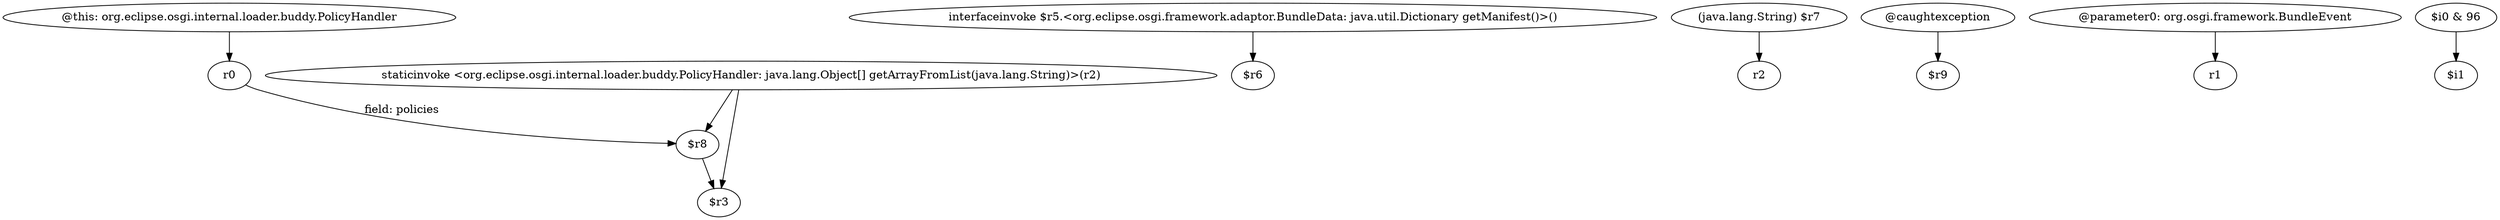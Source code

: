 digraph g {
0[label="@this: org.eclipse.osgi.internal.loader.buddy.PolicyHandler"]
1[label="r0"]
0->1[label=""]
2[label="interfaceinvoke $r5.<org.eclipse.osgi.framework.adaptor.BundleData: java.util.Dictionary getManifest()>()"]
3[label="$r6"]
2->3[label=""]
4[label="(java.lang.String) $r7"]
5[label="r2"]
4->5[label=""]
6[label="staticinvoke <org.eclipse.osgi.internal.loader.buddy.PolicyHandler: java.lang.Object[] getArrayFromList(java.lang.String)>(r2)"]
7[label="$r3"]
6->7[label=""]
8[label="@caughtexception"]
9[label="$r9"]
8->9[label=""]
10[label="@parameter0: org.osgi.framework.BundleEvent"]
11[label="r1"]
10->11[label=""]
12[label="$i0 & 96"]
13[label="$i1"]
12->13[label=""]
14[label="$r8"]
1->14[label="field: policies"]
14->7[label=""]
6->14[label=""]
}